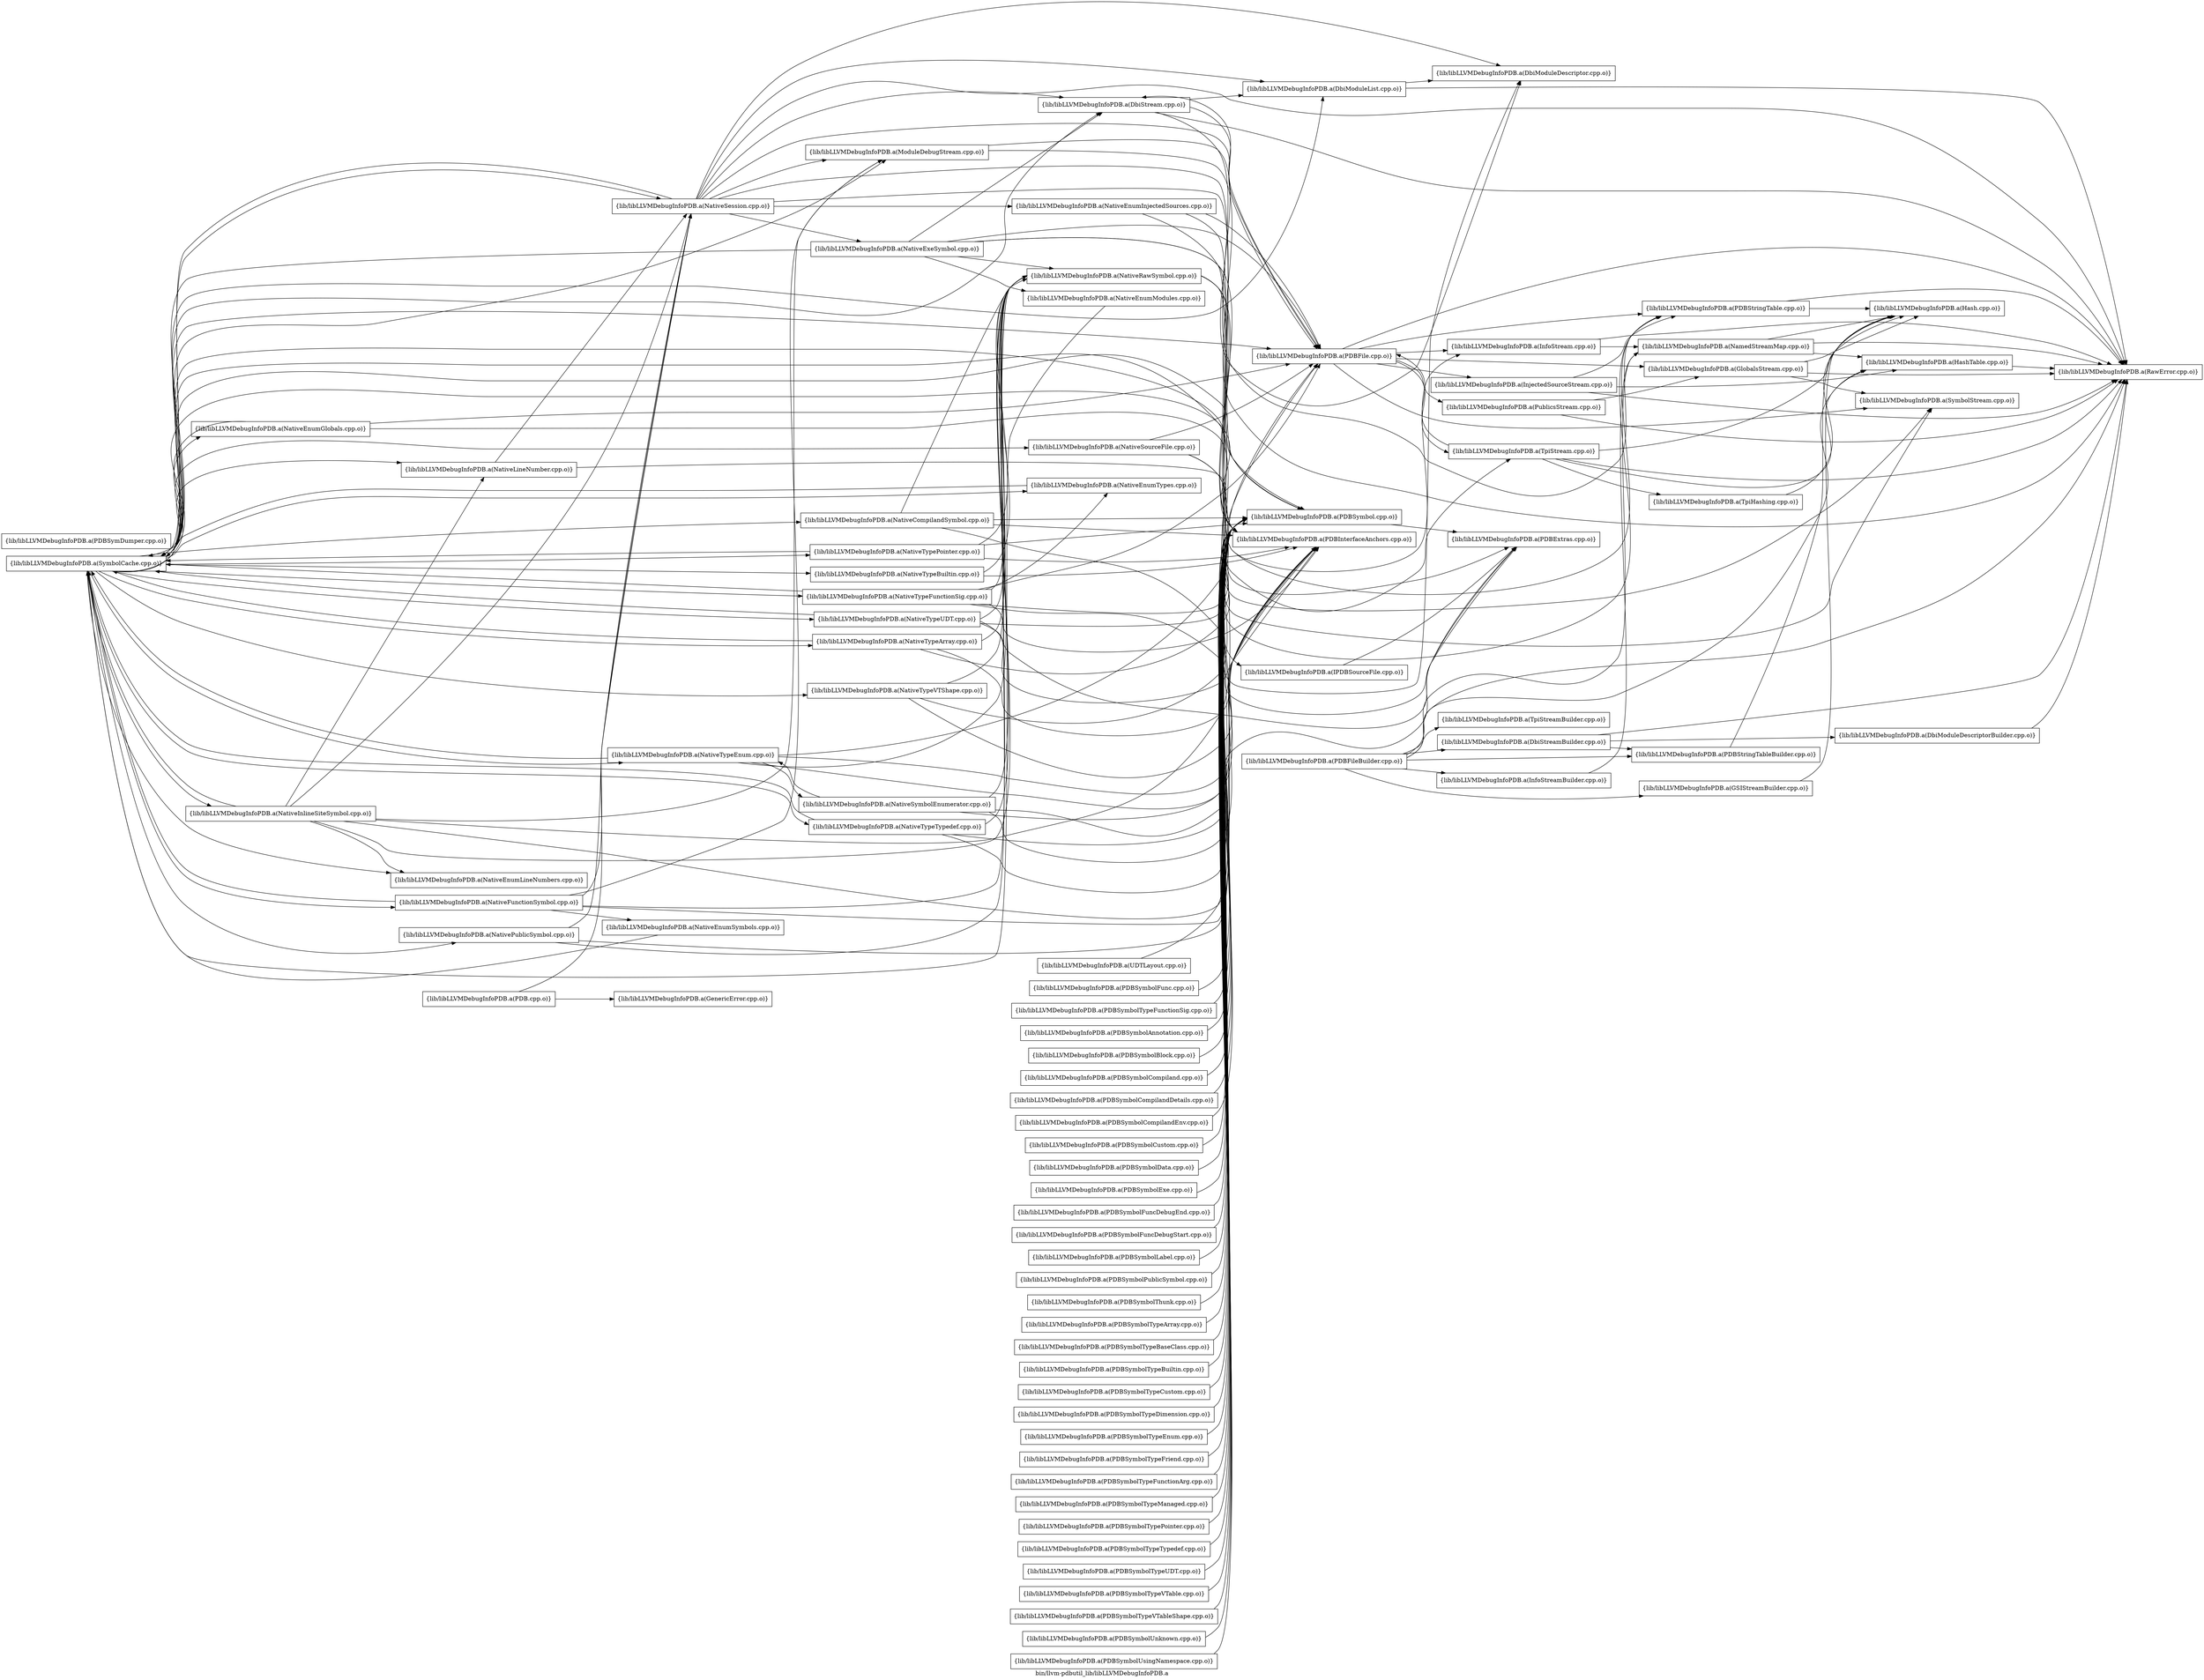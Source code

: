 digraph "bin/llvm-pdbutil_lib/libLLVMDebugInfoPDB.a" {
	label="bin/llvm-pdbutil_lib/libLLVMDebugInfoPDB.a";
	rankdir=LR;

	Node0x5607bd100158 [shape=record,shape=box,group=0,label="{lib/libLLVMDebugInfoPDB.a(DbiModuleDescriptor.cpp.o)}"];
	Node0x5607bd0ffd48 [shape=record,shape=box,group=0,label="{lib/libLLVMDebugInfoPDB.a(DbiModuleList.cpp.o)}"];
	Node0x5607bd0ffd48 -> Node0x5607bd100158;
	Node0x5607bd0ffd48 -> Node0x5607bd1076d8;
	Node0x5607bd0feda8 [shape=record,shape=box,group=0,label="{lib/libLLVMDebugInfoPDB.a(DbiStream.cpp.o)}"];
	Node0x5607bd0feda8 -> Node0x5607bd0ffd48;
	Node0x5607bd0feda8 -> Node0x5607bd102368;
	Node0x5607bd0feda8 -> Node0x5607bd102c78;
	Node0x5607bd0feda8 -> Node0x5607bd1076d8;
	Node0x5607bd1074a8 [shape=record,shape=box,group=0,label="{lib/libLLVMDebugInfoPDB.a(InfoStream.cpp.o)}"];
	Node0x5607bd1074a8 -> Node0x5607bd0fdea8;
	Node0x5607bd1074a8 -> Node0x5607bd1076d8;
	Node0x5607bd110e18 [shape=record,shape=box,group=0,label="{lib/libLLVMDebugInfoPDB.a(ModuleDebugStream.cpp.o)}"];
	Node0x5607bd110e18 -> Node0x5607bd100158;
	Node0x5607bd110e18 -> Node0x5607bd1076d8;
	Node0x5607bd102368 [shape=record,shape=box,group=0,label="{lib/libLLVMDebugInfoPDB.a(PDBFile.cpp.o)}"];
	Node0x5607bd102368 -> Node0x5607bd0feda8;
	Node0x5607bd102368 -> Node0x5607bd0fdc78;
	Node0x5607bd102368 -> Node0x5607bd1074a8;
	Node0x5607bd102368 -> Node0x5607bd104578;
	Node0x5607bd102368 -> Node0x5607bd102c78;
	Node0x5607bd102368 -> Node0x5607bd103448;
	Node0x5607bd102368 -> Node0x5607bd1076d8;
	Node0x5607bd102368 -> Node0x5607bd110508;
	Node0x5607bd102368 -> Node0x5607bd1113b8;
	Node0x5607bd1076d8 [shape=record,shape=box,group=0,label="{lib/libLLVMDebugInfoPDB.a(RawError.cpp.o)}"];
	Node0x5607bd1113b8 [shape=record,shape=box,group=0,label="{lib/libLLVMDebugInfoPDB.a(TpiStream.cpp.o)}"];
	Node0x5607bd1113b8 -> Node0x5607bd107278;
	Node0x5607bd1113b8 -> Node0x5607bd0fdae8;
	Node0x5607bd1113b8 -> Node0x5607bd102368;
	Node0x5607bd1113b8 -> Node0x5607bd1076d8;
	Node0x5607bd1113b8 -> Node0x5607bd10f338;
	Node0x5607bd0fdc78 [shape=record,shape=box,group=0,label="{lib/libLLVMDebugInfoPDB.a(GlobalsStream.cpp.o)}"];
	Node0x5607bd0fdc78 -> Node0x5607bd107278;
	Node0x5607bd0fdc78 -> Node0x5607bd1076d8;
	Node0x5607bd0fdc78 -> Node0x5607bd110508;
	Node0x5607bd0fdea8 [shape=record,shape=box,group=0,label="{lib/libLLVMDebugInfoPDB.a(NamedStreamMap.cpp.o)}"];
	Node0x5607bd0fdea8 -> Node0x5607bd107278;
	Node0x5607bd0fdea8 -> Node0x5607bd0fdae8;
	Node0x5607bd0fdea8 -> Node0x5607bd1076d8;
	Node0x5607bd102c78 [shape=record,shape=box,group=0,label="{lib/libLLVMDebugInfoPDB.a(PDBStringTable.cpp.o)}"];
	Node0x5607bd102c78 -> Node0x5607bd107278;
	Node0x5607bd102c78 -> Node0x5607bd1076d8;
	Node0x5607bd103448 [shape=record,shape=box,group=0,label="{lib/libLLVMDebugInfoPDB.a(PublicsStream.cpp.o)}"];
	Node0x5607bd103448 -> Node0x5607bd0fdc78;
	Node0x5607bd103448 -> Node0x5607bd1076d8;
	Node0x5607bd110508 [shape=record,shape=box,group=0,label="{lib/libLLVMDebugInfoPDB.a(SymbolStream.cpp.o)}"];
	Node0x5607bd0fe718 [shape=record,shape=box,group=0,label="{lib/libLLVMDebugInfoPDB.a(PDB.cpp.o)}"];
	Node0x5607bd0fe718 -> Node0x5607bd0feb28;
	Node0x5607bd0fe718 -> Node0x5607bd0fffc8;
	Node0x5607bd0fed08 [shape=record,shape=box,group=0,label="{lib/libLLVMDebugInfoPDB.a(PDBExtras.cpp.o)}"];
	Node0x5607bd10aa18 [shape=record,shape=box,group=0,label="{lib/libLLVMDebugInfoPDB.a(TpiStreamBuilder.cpp.o)}"];
	Node0x5607bd107b88 [shape=record,shape=box,group=0,label="{lib/libLLVMDebugInfoPDB.a(PDBSymbol.cpp.o)}"];
	Node0x5607bd107b88 -> Node0x5607bd0fed08;
	Node0x5607bd10d3a8 [shape=record,shape=box,group=0,label="{lib/libLLVMDebugInfoPDB.a(PDBSymDumper.cpp.o)}"];
	Node0x5607bd100928 [shape=record,shape=box,group=0,label="{lib/libLLVMDebugInfoPDB.a(DbiModuleDescriptorBuilder.cpp.o)}"];
	Node0x5607bd100928 -> Node0x5607bd1076d8;
	Node0x5607bd0fe8f8 [shape=record,shape=box,group=0,label="{lib/libLLVMDebugInfoPDB.a(DbiStreamBuilder.cpp.o)}"];
	Node0x5607bd0fe8f8 -> Node0x5607bd100928;
	Node0x5607bd0fe8f8 -> Node0x5607bd102ea8;
	Node0x5607bd0fe8f8 -> Node0x5607bd1076d8;
	Node0x5607bd106c88 [shape=record,shape=box,group=0,label="{lib/libLLVMDebugInfoPDB.a(InfoStreamBuilder.cpp.o)}"];
	Node0x5607bd106c88 -> Node0x5607bd0fdea8;
	Node0x5607bd1047f8 [shape=record,shape=box,group=0,label="{lib/libLLVMDebugInfoPDB.a(PDBFileBuilder.cpp.o)}"];
	Node0x5607bd1047f8 -> Node0x5607bd10aa18;
	Node0x5607bd1047f8 -> Node0x5607bd0fe8f8;
	Node0x5607bd1047f8 -> Node0x5607bd106c88;
	Node0x5607bd1047f8 -> Node0x5607bd0fdea8;
	Node0x5607bd1047f8 -> Node0x5607bd0fdae8;
	Node0x5607bd1047f8 -> Node0x5607bd102ea8;
	Node0x5607bd1047f8 -> Node0x5607bd106828;
	Node0x5607bd1047f8 -> Node0x5607bd1076d8;
	Node0x5607bd102ea8 [shape=record,shape=box,group=0,label="{lib/libLLVMDebugInfoPDB.a(PDBStringTableBuilder.cpp.o)}"];
	Node0x5607bd102ea8 -> Node0x5607bd107278;
	Node0x5607bd100dd8 [shape=record,shape=box,group=0,label="{lib/libLLVMDebugInfoPDB.a(UDTLayout.cpp.o)}"];
	Node0x5607bd100dd8 -> Node0x5607bd107b88;
	Node0x5607bd10f338 [shape=record,shape=box,group=0,label="{lib/libLLVMDebugInfoPDB.a(TpiHashing.cpp.o)}"];
	Node0x5607bd10f338 -> Node0x5607bd107278;
	Node0x5607bd103df8 [shape=record,shape=box,group=0,label="{lib/libLLVMDebugInfoPDB.a(PDBSymbolFunc.cpp.o)}"];
	Node0x5607bd103df8 -> Node0x5607bd107b88;
	Node0x5607bd10c908 [shape=record,shape=box,group=0,label="{lib/libLLVMDebugInfoPDB.a(PDBSymbolTypeFunctionSig.cpp.o)}"];
	Node0x5607bd10c908 -> Node0x5607bd107b88;
	Node0x5607bd0feb28 [shape=record,shape=box,group=0,label="{lib/libLLVMDebugInfoPDB.a(GenericError.cpp.o)}"];
	Node0x5607bd0fffc8 [shape=record,shape=box,group=0,label="{lib/libLLVMDebugInfoPDB.a(NativeSession.cpp.o)}"];
	Node0x5607bd0fffc8 -> Node0x5607bd107b88;
	Node0x5607bd0fffc8 -> Node0x5607bd100158;
	Node0x5607bd0fffc8 -> Node0x5607bd0ffd48;
	Node0x5607bd0fffc8 -> Node0x5607bd0feda8;
	Node0x5607bd0fffc8 -> Node0x5607bd110e18;
	Node0x5607bd0fffc8 -> Node0x5607bd0ff3e8;
	Node0x5607bd0fffc8 -> Node0x5607bd0ff1b8;
	Node0x5607bd0fffc8 -> Node0x5607bd100d38;
	Node0x5607bd0fffc8 -> Node0x5607bd102368;
	Node0x5607bd0fffc8 -> Node0x5607bd1076d8;
	Node0x5607bd0fffc8 -> Node0x5607bd105298;
	Node0x5607bd107e58 [shape=record,shape=box,group=0,label="{lib/libLLVMDebugInfoPDB.a(PDBSymbolAnnotation.cpp.o)}"];
	Node0x5607bd107e58 -> Node0x5607bd107b88;
	Node0x5607bd10c818 [shape=record,shape=box,group=0,label="{lib/libLLVMDebugInfoPDB.a(PDBSymbolBlock.cpp.o)}"];
	Node0x5607bd10c818 -> Node0x5607bd107b88;
	Node0x5607bd10b698 [shape=record,shape=box,group=0,label="{lib/libLLVMDebugInfoPDB.a(PDBSymbolCompiland.cpp.o)}"];
	Node0x5607bd10b698 -> Node0x5607bd107b88;
	Node0x5607bd10baa8 [shape=record,shape=box,group=0,label="{lib/libLLVMDebugInfoPDB.a(PDBSymbolCompilandDetails.cpp.o)}"];
	Node0x5607bd10baa8 -> Node0x5607bd107b88;
	Node0x5607bd10b288 [shape=record,shape=box,group=0,label="{lib/libLLVMDebugInfoPDB.a(PDBSymbolCompilandEnv.cpp.o)}"];
	Node0x5607bd10b288 -> Node0x5607bd107b88;
	Node0x5607bd10a1a8 [shape=record,shape=box,group=0,label="{lib/libLLVMDebugInfoPDB.a(PDBSymbolCustom.cpp.o)}"];
	Node0x5607bd10a1a8 -> Node0x5607bd107b88;
	Node0x5607bd104d48 [shape=record,shape=box,group=0,label="{lib/libLLVMDebugInfoPDB.a(PDBSymbolData.cpp.o)}"];
	Node0x5607bd104d48 -> Node0x5607bd107b88;
	Node0x5607bd104a78 [shape=record,shape=box,group=0,label="{lib/libLLVMDebugInfoPDB.a(PDBSymbolExe.cpp.o)}"];
	Node0x5607bd104a78 -> Node0x5607bd107b88;
	Node0x5607bd103b78 [shape=record,shape=box,group=0,label="{lib/libLLVMDebugInfoPDB.a(PDBSymbolFuncDebugEnd.cpp.o)}"];
	Node0x5607bd103b78 -> Node0x5607bd107b88;
	Node0x5607bd1033a8 [shape=record,shape=box,group=0,label="{lib/libLLVMDebugInfoPDB.a(PDBSymbolFuncDebugStart.cpp.o)}"];
	Node0x5607bd1033a8 -> Node0x5607bd107b88;
	Node0x5607bd103f88 [shape=record,shape=box,group=0,label="{lib/libLLVMDebugInfoPDB.a(PDBSymbolLabel.cpp.o)}"];
	Node0x5607bd103f88 -> Node0x5607bd107b88;
	Node0x5607bd1042f8 [shape=record,shape=box,group=0,label="{lib/libLLVMDebugInfoPDB.a(PDBSymbolPublicSymbol.cpp.o)}"];
	Node0x5607bd1042f8 -> Node0x5607bd107b88;
	Node0x5607bd104f78 [shape=record,shape=box,group=0,label="{lib/libLLVMDebugInfoPDB.a(PDBSymbolThunk.cpp.o)}"];
	Node0x5607bd104f78 -> Node0x5607bd107b88;
	Node0x5607bd105478 [shape=record,shape=box,group=0,label="{lib/libLLVMDebugInfoPDB.a(PDBSymbolTypeArray.cpp.o)}"];
	Node0x5607bd105478 -> Node0x5607bd107b88;
	Node0x5607bd1056a8 [shape=record,shape=box,group=0,label="{lib/libLLVMDebugInfoPDB.a(PDBSymbolTypeBaseClass.cpp.o)}"];
	Node0x5607bd1056a8 -> Node0x5607bd107b88;
	Node0x5607bd106288 [shape=record,shape=box,group=0,label="{lib/libLLVMDebugInfoPDB.a(PDBSymbolTypeBuiltin.cpp.o)}"];
	Node0x5607bd106288 -> Node0x5607bd107b88;
	Node0x5607bd1065a8 [shape=record,shape=box,group=0,label="{lib/libLLVMDebugInfoPDB.a(PDBSymbolTypeCustom.cpp.o)}"];
	Node0x5607bd1065a8 -> Node0x5607bd107b88;
	Node0x5607bd1072c8 [shape=record,shape=box,group=0,label="{lib/libLLVMDebugInfoPDB.a(PDBSymbolTypeDimension.cpp.o)}"];
	Node0x5607bd1072c8 -> Node0x5607bd107b88;
	Node0x5607bd107598 [shape=record,shape=box,group=0,label="{lib/libLLVMDebugInfoPDB.a(PDBSymbolTypeEnum.cpp.o)}"];
	Node0x5607bd107598 -> Node0x5607bd107b88;
	Node0x5607bd107958 [shape=record,shape=box,group=0,label="{lib/libLLVMDebugInfoPDB.a(PDBSymbolTypeFriend.cpp.o)}"];
	Node0x5607bd107958 -> Node0x5607bd107b88;
	Node0x5607bd10b738 [shape=record,shape=box,group=0,label="{lib/libLLVMDebugInfoPDB.a(PDBSymbolTypeFunctionArg.cpp.o)}"];
	Node0x5607bd10b738 -> Node0x5607bd107b88;
	Node0x5607bd10a838 [shape=record,shape=box,group=0,label="{lib/libLLVMDebugInfoPDB.a(PDBSymbolTypeManaged.cpp.o)}"];
	Node0x5607bd10a838 -> Node0x5607bd107b88;
	Node0x5607bd10a568 [shape=record,shape=box,group=0,label="{lib/libLLVMDebugInfoPDB.a(PDBSymbolTypePointer.cpp.o)}"];
	Node0x5607bd10a568 -> Node0x5607bd107b88;
	Node0x5607bd10b2d8 [shape=record,shape=box,group=0,label="{lib/libLLVMDebugInfoPDB.a(PDBSymbolTypeTypedef.cpp.o)}"];
	Node0x5607bd10b2d8 -> Node0x5607bd107b88;
	Node0x5607bd10e668 [shape=record,shape=box,group=0,label="{lib/libLLVMDebugInfoPDB.a(PDBSymbolTypeUDT.cpp.o)}"];
	Node0x5607bd10e668 -> Node0x5607bd107b88;
	Node0x5607bd10de98 [shape=record,shape=box,group=0,label="{lib/libLLVMDebugInfoPDB.a(PDBSymbolTypeVTable.cpp.o)}"];
	Node0x5607bd10de98 -> Node0x5607bd107b88;
	Node0x5607bd10eb68 [shape=record,shape=box,group=0,label="{lib/libLLVMDebugInfoPDB.a(PDBSymbolTypeVTableShape.cpp.o)}"];
	Node0x5607bd10eb68 -> Node0x5607bd107b88;
	Node0x5607bd10ce58 [shape=record,shape=box,group=0,label="{lib/libLLVMDebugInfoPDB.a(PDBSymbolUnknown.cpp.o)}"];
	Node0x5607bd10ce58 -> Node0x5607bd107b88;
	Node0x5607bd10db28 [shape=record,shape=box,group=0,label="{lib/libLLVMDebugInfoPDB.a(PDBSymbolUsingNamespace.cpp.o)}"];
	Node0x5607bd10db28 -> Node0x5607bd107b88;
	Node0x5607bd107278 [shape=record,shape=box,group=0,label="{lib/libLLVMDebugInfoPDB.a(Hash.cpp.o)}"];
	Node0x5607bd0fdae8 [shape=record,shape=box,group=0,label="{lib/libLLVMDebugInfoPDB.a(HashTable.cpp.o)}"];
	Node0x5607bd0fdae8 -> Node0x5607bd1076d8;
	Node0x5607bd0ff3e8 [shape=record,shape=box,group=0,label="{lib/libLLVMDebugInfoPDB.a(PDBInterfaceAnchors.cpp.o)}"];
	Node0x5607bd0ff1b8 [shape=record,shape=box,group=0,label="{lib/libLLVMDebugInfoPDB.a(NativeEnumInjectedSources.cpp.o)}"];
	Node0x5607bd0ff1b8 -> Node0x5607bd0ff3e8;
	Node0x5607bd0ff1b8 -> Node0x5607bd102368;
	Node0x5607bd0ff1b8 -> Node0x5607bd102c78;
	Node0x5607bd100d38 [shape=record,shape=box,group=0,label="{lib/libLLVMDebugInfoPDB.a(NativeExeSymbol.cpp.o)}"];
	Node0x5607bd100d38 -> Node0x5607bd0feda8;
	Node0x5607bd100d38 -> Node0x5607bd1074a8;
	Node0x5607bd100d38 -> Node0x5607bd0ff3e8;
	Node0x5607bd100d38 -> Node0x5607bd100ab8;
	Node0x5607bd100d38 -> Node0x5607bd102638;
	Node0x5607bd100d38 -> Node0x5607bd102368;
	Node0x5607bd100d38 -> Node0x5607bd105298;
	Node0x5607bd105298 [shape=record,shape=box,group=0,label="{lib/libLLVMDebugInfoPDB.a(SymbolCache.cpp.o)}"];
	Node0x5607bd105298 -> Node0x5607bd107b88;
	Node0x5607bd105298 -> Node0x5607bd0ffd48;
	Node0x5607bd105298 -> Node0x5607bd0feda8;
	Node0x5607bd105298 -> Node0x5607bd110e18;
	Node0x5607bd105298 -> Node0x5607bd0fffc8;
	Node0x5607bd105298 -> Node0x5607bd0ff3e8;
	Node0x5607bd105298 -> Node0x5607bd102368;
	Node0x5607bd105298 -> Node0x5607bd105f18;
	Node0x5607bd105298 -> Node0x5607bd1061e8;
	Node0x5607bd105298 -> Node0x5607bd103768;
	Node0x5607bd105298 -> Node0x5607bd101788;
	Node0x5607bd105298 -> Node0x5607bd102188;
	Node0x5607bd105298 -> Node0x5607bd1005b8;
	Node0x5607bd105298 -> Node0x5607bd1007e8;
	Node0x5607bd105298 -> Node0x5607bd1012d8;
	Node0x5607bd105298 -> Node0x5607bd0feee8;
	Node0x5607bd105298 -> Node0x5607bd0ffac8;
	Node0x5607bd105298 -> Node0x5607bd0ffd98;
	Node0x5607bd105298 -> Node0x5607bd10c868;
	Node0x5607bd105298 -> Node0x5607bd1085d8;
	Node0x5607bd105298 -> Node0x5607bd1079a8;
	Node0x5607bd105298 -> Node0x5607bd108268;
	Node0x5607bd105298 -> Node0x5607bd109d48;
	Node0x5607bd105298 -> Node0x5607bd10fd88;
	Node0x5607bd105298 -> Node0x5607bd110508;
	Node0x5607bd105298 -> Node0x5607bd1113b8;
	Node0x5607bd100ab8 [shape=record,shape=box,group=0,label="{lib/libLLVMDebugInfoPDB.a(NativeRawSymbol.cpp.o)}"];
	Node0x5607bd100ab8 -> Node0x5607bd0fed08;
	Node0x5607bd100ab8 -> Node0x5607bd107b88;
	Node0x5607bd100ab8 -> Node0x5607bd0ff3e8;
	Node0x5607bd102638 [shape=record,shape=box,group=0,label="{lib/libLLVMDebugInfoPDB.a(NativeEnumModules.cpp.o)}"];
	Node0x5607bd102638 -> Node0x5607bd105298;
	Node0x5607bd104578 [shape=record,shape=box,group=0,label="{lib/libLLVMDebugInfoPDB.a(InjectedSourceStream.cpp.o)}"];
	Node0x5607bd104578 -> Node0x5607bd0fdae8;
	Node0x5607bd104578 -> Node0x5607bd102c78;
	Node0x5607bd104578 -> Node0x5607bd1076d8;
	Node0x5607bd106828 [shape=record,shape=box,group=0,label="{lib/libLLVMDebugInfoPDB.a(GSIStreamBuilder.cpp.o)}"];
	Node0x5607bd106828 -> Node0x5607bd107278;
	Node0x5607bd105f18 [shape=record,shape=box,group=0,label="{lib/libLLVMDebugInfoPDB.a(NativeEnumGlobals.cpp.o)}"];
	Node0x5607bd105f18 -> Node0x5607bd102368;
	Node0x5607bd105f18 -> Node0x5607bd105298;
	Node0x5607bd105f18 -> Node0x5607bd110508;
	Node0x5607bd1061e8 [shape=record,shape=box,group=0,label="{lib/libLLVMDebugInfoPDB.a(NativeSourceFile.cpp.o)}"];
	Node0x5607bd1061e8 -> Node0x5607bd102368;
	Node0x5607bd1061e8 -> Node0x5607bd102c78;
	Node0x5607bd1061e8 -> Node0x5607bd102f48;
	Node0x5607bd103768 [shape=record,shape=box,group=0,label="{lib/libLLVMDebugInfoPDB.a(NativeLineNumber.cpp.o)}"];
	Node0x5607bd103768 -> Node0x5607bd0fffc8;
	Node0x5607bd103768 -> Node0x5607bd0ff3e8;
	Node0x5607bd101788 [shape=record,shape=box,group=0,label="{lib/libLLVMDebugInfoPDB.a(NativeEnumTypes.cpp.o)}"];
	Node0x5607bd101788 -> Node0x5607bd105298;
	Node0x5607bd102188 [shape=record,shape=box,group=0,label="{lib/libLLVMDebugInfoPDB.a(NativeCompilandSymbol.cpp.o)}"];
	Node0x5607bd102188 -> Node0x5607bd107b88;
	Node0x5607bd102188 -> Node0x5607bd100158;
	Node0x5607bd102188 -> Node0x5607bd0ff3e8;
	Node0x5607bd102188 -> Node0x5607bd100ab8;
	Node0x5607bd1005b8 [shape=record,shape=box,group=0,label="{lib/libLLVMDebugInfoPDB.a(NativeTypePointer.cpp.o)}"];
	Node0x5607bd1005b8 -> Node0x5607bd107b88;
	Node0x5607bd1005b8 -> Node0x5607bd0ff3e8;
	Node0x5607bd1005b8 -> Node0x5607bd100ab8;
	Node0x5607bd1005b8 -> Node0x5607bd105298;
	Node0x5607bd1007e8 [shape=record,shape=box,group=0,label="{lib/libLLVMDebugInfoPDB.a(NativeTypeBuiltin.cpp.o)}"];
	Node0x5607bd1007e8 -> Node0x5607bd0ff3e8;
	Node0x5607bd1007e8 -> Node0x5607bd100ab8;
	Node0x5607bd1012d8 [shape=record,shape=box,group=0,label="{lib/libLLVMDebugInfoPDB.a(NativeTypeFunctionSig.cpp.o)}"];
	Node0x5607bd1012d8 -> Node0x5607bd0fed08;
	Node0x5607bd1012d8 -> Node0x5607bd107b88;
	Node0x5607bd1012d8 -> Node0x5607bd0ff3e8;
	Node0x5607bd1012d8 -> Node0x5607bd100ab8;
	Node0x5607bd1012d8 -> Node0x5607bd102368;
	Node0x5607bd1012d8 -> Node0x5607bd105298;
	Node0x5607bd1012d8 -> Node0x5607bd101788;
	Node0x5607bd0feee8 [shape=record,shape=box,group=0,label="{lib/libLLVMDebugInfoPDB.a(NativeTypeUDT.cpp.o)}"];
	Node0x5607bd0feee8 -> Node0x5607bd0fed08;
	Node0x5607bd0feee8 -> Node0x5607bd107b88;
	Node0x5607bd0feee8 -> Node0x5607bd0ff3e8;
	Node0x5607bd0feee8 -> Node0x5607bd100ab8;
	Node0x5607bd0feee8 -> Node0x5607bd105298;
	Node0x5607bd0ffac8 [shape=record,shape=box,group=0,label="{lib/libLLVMDebugInfoPDB.a(NativeTypeArray.cpp.o)}"];
	Node0x5607bd0ffac8 -> Node0x5607bd107b88;
	Node0x5607bd0ffac8 -> Node0x5607bd0ff3e8;
	Node0x5607bd0ffac8 -> Node0x5607bd100ab8;
	Node0x5607bd0ffac8 -> Node0x5607bd105298;
	Node0x5607bd0ffd98 [shape=record,shape=box,group=0,label="{lib/libLLVMDebugInfoPDB.a(NativeTypeVTShape.cpp.o)}"];
	Node0x5607bd0ffd98 -> Node0x5607bd107b88;
	Node0x5607bd0ffd98 -> Node0x5607bd0ff3e8;
	Node0x5607bd0ffd98 -> Node0x5607bd100ab8;
	Node0x5607bd10c868 [shape=record,shape=box,group=0,label="{lib/libLLVMDebugInfoPDB.a(NativeTypeEnum.cpp.o)}"];
	Node0x5607bd10c868 -> Node0x5607bd107b88;
	Node0x5607bd10c868 -> Node0x5607bd0ff3e8;
	Node0x5607bd10c868 -> Node0x5607bd100ab8;
	Node0x5607bd10c868 -> Node0x5607bd102368;
	Node0x5607bd10c868 -> Node0x5607bd105298;
	Node0x5607bd10c868 -> Node0x5607bd10bb98;
	Node0x5607bd1085d8 [shape=record,shape=box,group=0,label="{lib/libLLVMDebugInfoPDB.a(NativeTypeTypedef.cpp.o)}"];
	Node0x5607bd1085d8 -> Node0x5607bd107b88;
	Node0x5607bd1085d8 -> Node0x5607bd0ff3e8;
	Node0x5607bd1085d8 -> Node0x5607bd100ab8;
	Node0x5607bd1085d8 -> Node0x5607bd105298;
	Node0x5607bd1079a8 [shape=record,shape=box,group=0,label="{lib/libLLVMDebugInfoPDB.a(NativeInlineSiteSymbol.cpp.o)}"];
	Node0x5607bd1079a8 -> Node0x5607bd110e18;
	Node0x5607bd1079a8 -> Node0x5607bd0fffc8;
	Node0x5607bd1079a8 -> Node0x5607bd0ff3e8;
	Node0x5607bd1079a8 -> Node0x5607bd100ab8;
	Node0x5607bd1079a8 -> Node0x5607bd102368;
	Node0x5607bd1079a8 -> Node0x5607bd105298;
	Node0x5607bd1079a8 -> Node0x5607bd103768;
	Node0x5607bd1079a8 -> Node0x5607bd108268;
	Node0x5607bd108268 [shape=record,shape=box,group=0,label="{lib/libLLVMDebugInfoPDB.a(NativeEnumLineNumbers.cpp.o)}"];
	Node0x5607bd109d48 [shape=record,shape=box,group=0,label="{lib/libLLVMDebugInfoPDB.a(NativeFunctionSymbol.cpp.o)}"];
	Node0x5607bd109d48 -> Node0x5607bd110e18;
	Node0x5607bd109d48 -> Node0x5607bd0fffc8;
	Node0x5607bd109d48 -> Node0x5607bd0ff3e8;
	Node0x5607bd109d48 -> Node0x5607bd100ab8;
	Node0x5607bd109d48 -> Node0x5607bd105298;
	Node0x5607bd109d48 -> Node0x5607bd109168;
	Node0x5607bd10fd88 [shape=record,shape=box,group=0,label="{lib/libLLVMDebugInfoPDB.a(NativePublicSymbol.cpp.o)}"];
	Node0x5607bd10fd88 -> Node0x5607bd0fffc8;
	Node0x5607bd10fd88 -> Node0x5607bd0ff3e8;
	Node0x5607bd10fd88 -> Node0x5607bd100ab8;
	Node0x5607bd102f48 [shape=record,shape=box,group=0,label="{lib/libLLVMDebugInfoPDB.a(IPDBSourceFile.cpp.o)}"];
	Node0x5607bd102f48 -> Node0x5607bd0fed08;
	Node0x5607bd10bb98 [shape=record,shape=box,group=0,label="{lib/libLLVMDebugInfoPDB.a(NativeSymbolEnumerator.cpp.o)}"];
	Node0x5607bd10bb98 -> Node0x5607bd0fed08;
	Node0x5607bd10bb98 -> Node0x5607bd107b88;
	Node0x5607bd10bb98 -> Node0x5607bd0ff3e8;
	Node0x5607bd10bb98 -> Node0x5607bd100ab8;
	Node0x5607bd10bb98 -> Node0x5607bd10c868;
	Node0x5607bd109168 [shape=record,shape=box,group=0,label="{lib/libLLVMDebugInfoPDB.a(NativeEnumSymbols.cpp.o)}"];
	Node0x5607bd109168 -> Node0x5607bd105298;
}
